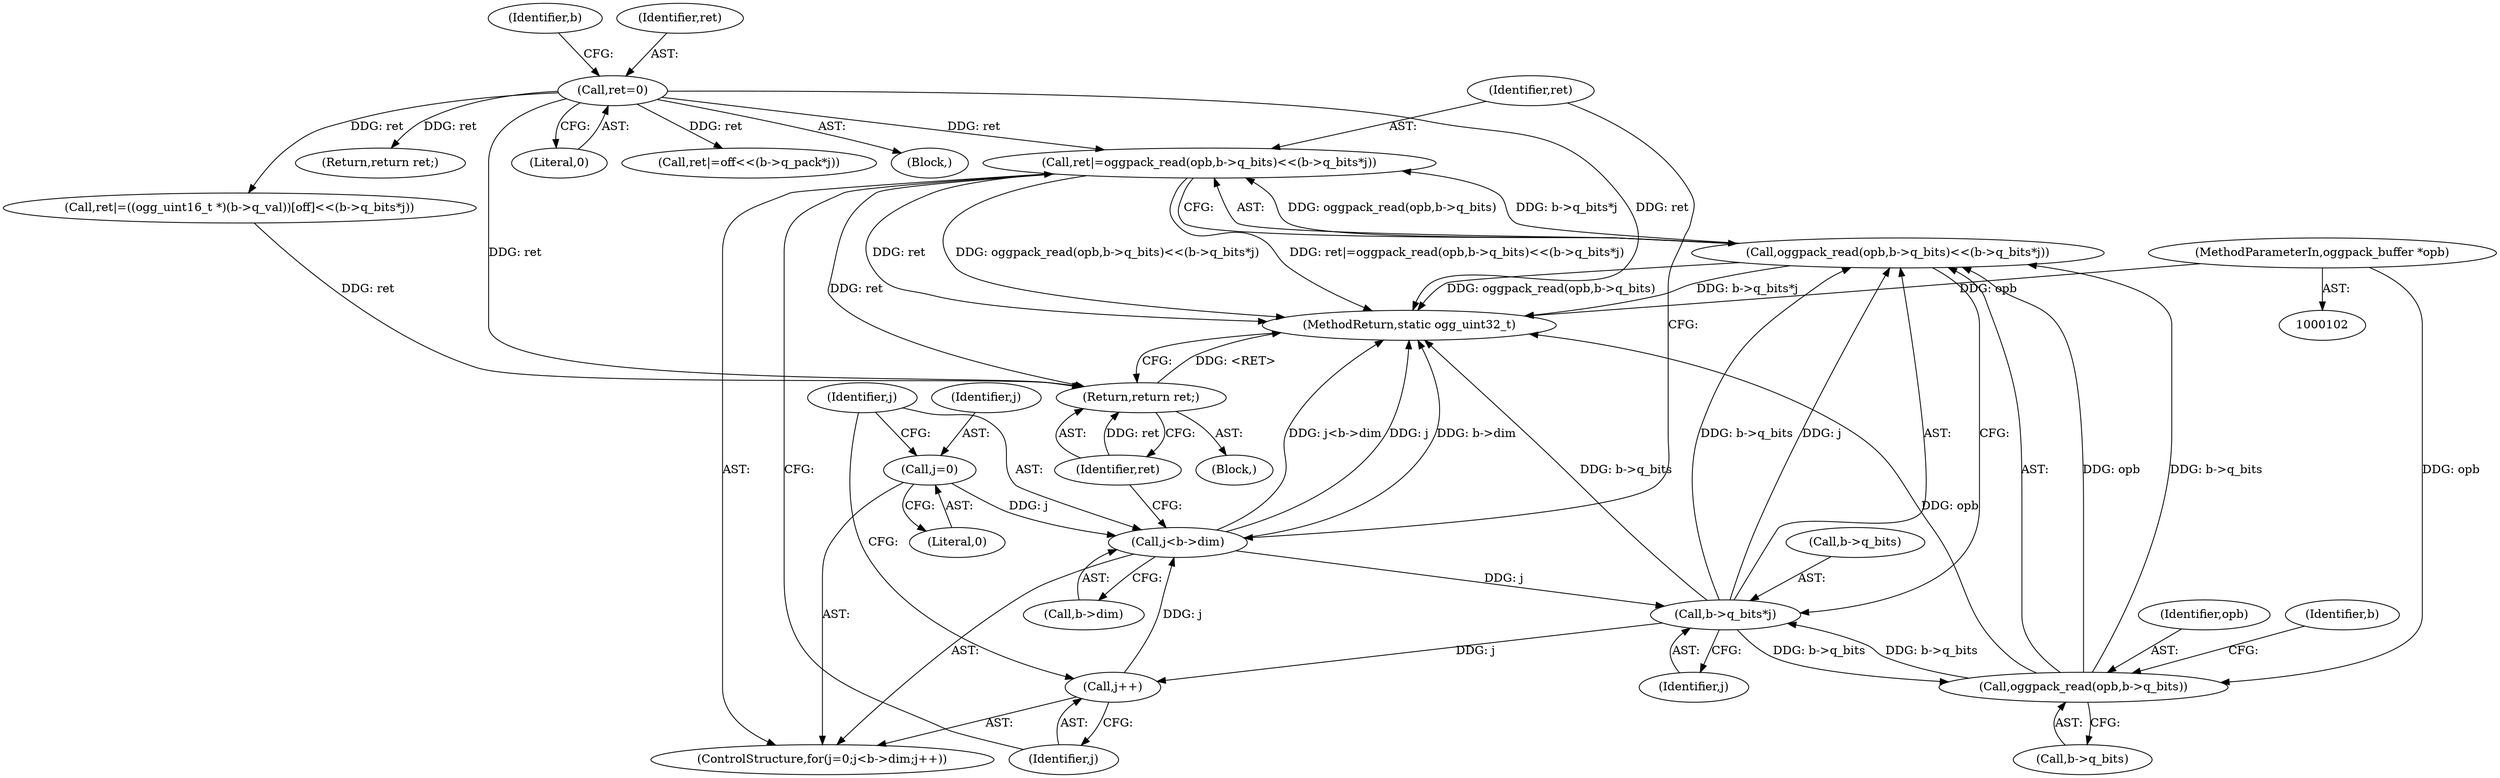 digraph "0_Android_eeb4e45d5683f88488c083ecf142dc89bc3f0b47_3@API" {
"1000180" [label="(Call,ret|=oggpack_read(opb,b->q_bits)<<(b->q_bits*j))"];
"1000111" [label="(Call,ret=0)"];
"1000182" [label="(Call,oggpack_read(opb,b->q_bits)<<(b->q_bits*j))"];
"1000183" [label="(Call,oggpack_read(opb,b->q_bits))"];
"1000107" [label="(MethodParameterIn,oggpack_buffer *opb)"];
"1000188" [label="(Call,b->q_bits*j)"];
"1000173" [label="(Call,j<b->dim)"];
"1000178" [label="(Call,j++)"];
"1000170" [label="(Call,j=0)"];
"1000193" [label="(Return,return ret;)"];
"1000175" [label="(Call,b->dim)"];
"1000226" [label="(Return,return ret;)"];
"1000180" [label="(Call,ret|=oggpack_read(opb,b->q_bits)<<(b->q_bits*j))"];
"1000117" [label="(Identifier,b)"];
"1000119" [label="(Block,)"];
"1000183" [label="(Call,oggpack_read(opb,b->q_bits))"];
"1000235" [label="(MethodReturn,static ogg_uint32_t)"];
"1000173" [label="(Call,j<b->dim)"];
"1000170" [label="(Call,j=0)"];
"1000113" [label="(Literal,0)"];
"1000192" [label="(Identifier,j)"];
"1000111" [label="(Call,ret=0)"];
"1000169" [label="(ControlStructure,for(j=0;j<b->dim;j++))"];
"1000174" [label="(Identifier,j)"];
"1000185" [label="(Call,b->q_bits)"];
"1000112" [label="(Identifier,ret)"];
"1000107" [label="(MethodParameterIn,oggpack_buffer *opb)"];
"1000184" [label="(Identifier,opb)"];
"1000193" [label="(Return,return ret;)"];
"1000189" [label="(Call,b->q_bits)"];
"1000152" [label="(Call,ret|=((ogg_uint16_t *)(b->q_val))[off]<<(b->q_bits*j))"];
"1000178" [label="(Call,j++)"];
"1000217" [label="(Call,ret|=off<<(b->q_pack*j))"];
"1000179" [label="(Identifier,j)"];
"1000171" [label="(Identifier,j)"];
"1000188" [label="(Call,b->q_bits*j)"];
"1000181" [label="(Identifier,ret)"];
"1000182" [label="(Call,oggpack_read(opb,b->q_bits)<<(b->q_bits*j))"];
"1000194" [label="(Identifier,ret)"];
"1000109" [label="(Block,)"];
"1000190" [label="(Identifier,b)"];
"1000172" [label="(Literal,0)"];
"1000180" -> "1000169"  [label="AST: "];
"1000180" -> "1000182"  [label="CFG: "];
"1000181" -> "1000180"  [label="AST: "];
"1000182" -> "1000180"  [label="AST: "];
"1000179" -> "1000180"  [label="CFG: "];
"1000180" -> "1000235"  [label="DDG: ret"];
"1000180" -> "1000235"  [label="DDG: oggpack_read(opb,b->q_bits)<<(b->q_bits*j)"];
"1000180" -> "1000235"  [label="DDG: ret|=oggpack_read(opb,b->q_bits)<<(b->q_bits*j)"];
"1000111" -> "1000180"  [label="DDG: ret"];
"1000182" -> "1000180"  [label="DDG: oggpack_read(opb,b->q_bits)"];
"1000182" -> "1000180"  [label="DDG: b->q_bits*j"];
"1000180" -> "1000193"  [label="DDG: ret"];
"1000111" -> "1000109"  [label="AST: "];
"1000111" -> "1000113"  [label="CFG: "];
"1000112" -> "1000111"  [label="AST: "];
"1000113" -> "1000111"  [label="AST: "];
"1000117" -> "1000111"  [label="CFG: "];
"1000111" -> "1000235"  [label="DDG: ret"];
"1000111" -> "1000152"  [label="DDG: ret"];
"1000111" -> "1000193"  [label="DDG: ret"];
"1000111" -> "1000217"  [label="DDG: ret"];
"1000111" -> "1000226"  [label="DDG: ret"];
"1000182" -> "1000188"  [label="CFG: "];
"1000183" -> "1000182"  [label="AST: "];
"1000188" -> "1000182"  [label="AST: "];
"1000182" -> "1000235"  [label="DDG: b->q_bits*j"];
"1000182" -> "1000235"  [label="DDG: oggpack_read(opb,b->q_bits)"];
"1000183" -> "1000182"  [label="DDG: opb"];
"1000183" -> "1000182"  [label="DDG: b->q_bits"];
"1000188" -> "1000182"  [label="DDG: b->q_bits"];
"1000188" -> "1000182"  [label="DDG: j"];
"1000183" -> "1000185"  [label="CFG: "];
"1000184" -> "1000183"  [label="AST: "];
"1000185" -> "1000183"  [label="AST: "];
"1000190" -> "1000183"  [label="CFG: "];
"1000183" -> "1000235"  [label="DDG: opb"];
"1000107" -> "1000183"  [label="DDG: opb"];
"1000188" -> "1000183"  [label="DDG: b->q_bits"];
"1000183" -> "1000188"  [label="DDG: b->q_bits"];
"1000107" -> "1000102"  [label="AST: "];
"1000107" -> "1000235"  [label="DDG: opb"];
"1000188" -> "1000192"  [label="CFG: "];
"1000189" -> "1000188"  [label="AST: "];
"1000192" -> "1000188"  [label="AST: "];
"1000188" -> "1000235"  [label="DDG: b->q_bits"];
"1000188" -> "1000178"  [label="DDG: j"];
"1000173" -> "1000188"  [label="DDG: j"];
"1000173" -> "1000169"  [label="AST: "];
"1000173" -> "1000175"  [label="CFG: "];
"1000174" -> "1000173"  [label="AST: "];
"1000175" -> "1000173"  [label="AST: "];
"1000181" -> "1000173"  [label="CFG: "];
"1000194" -> "1000173"  [label="CFG: "];
"1000173" -> "1000235"  [label="DDG: j<b->dim"];
"1000173" -> "1000235"  [label="DDG: j"];
"1000173" -> "1000235"  [label="DDG: b->dim"];
"1000178" -> "1000173"  [label="DDG: j"];
"1000170" -> "1000173"  [label="DDG: j"];
"1000178" -> "1000169"  [label="AST: "];
"1000178" -> "1000179"  [label="CFG: "];
"1000179" -> "1000178"  [label="AST: "];
"1000174" -> "1000178"  [label="CFG: "];
"1000170" -> "1000169"  [label="AST: "];
"1000170" -> "1000172"  [label="CFG: "];
"1000171" -> "1000170"  [label="AST: "];
"1000172" -> "1000170"  [label="AST: "];
"1000174" -> "1000170"  [label="CFG: "];
"1000193" -> "1000119"  [label="AST: "];
"1000193" -> "1000194"  [label="CFG: "];
"1000194" -> "1000193"  [label="AST: "];
"1000235" -> "1000193"  [label="CFG: "];
"1000193" -> "1000235"  [label="DDG: <RET>"];
"1000194" -> "1000193"  [label="DDG: ret"];
"1000152" -> "1000193"  [label="DDG: ret"];
}

